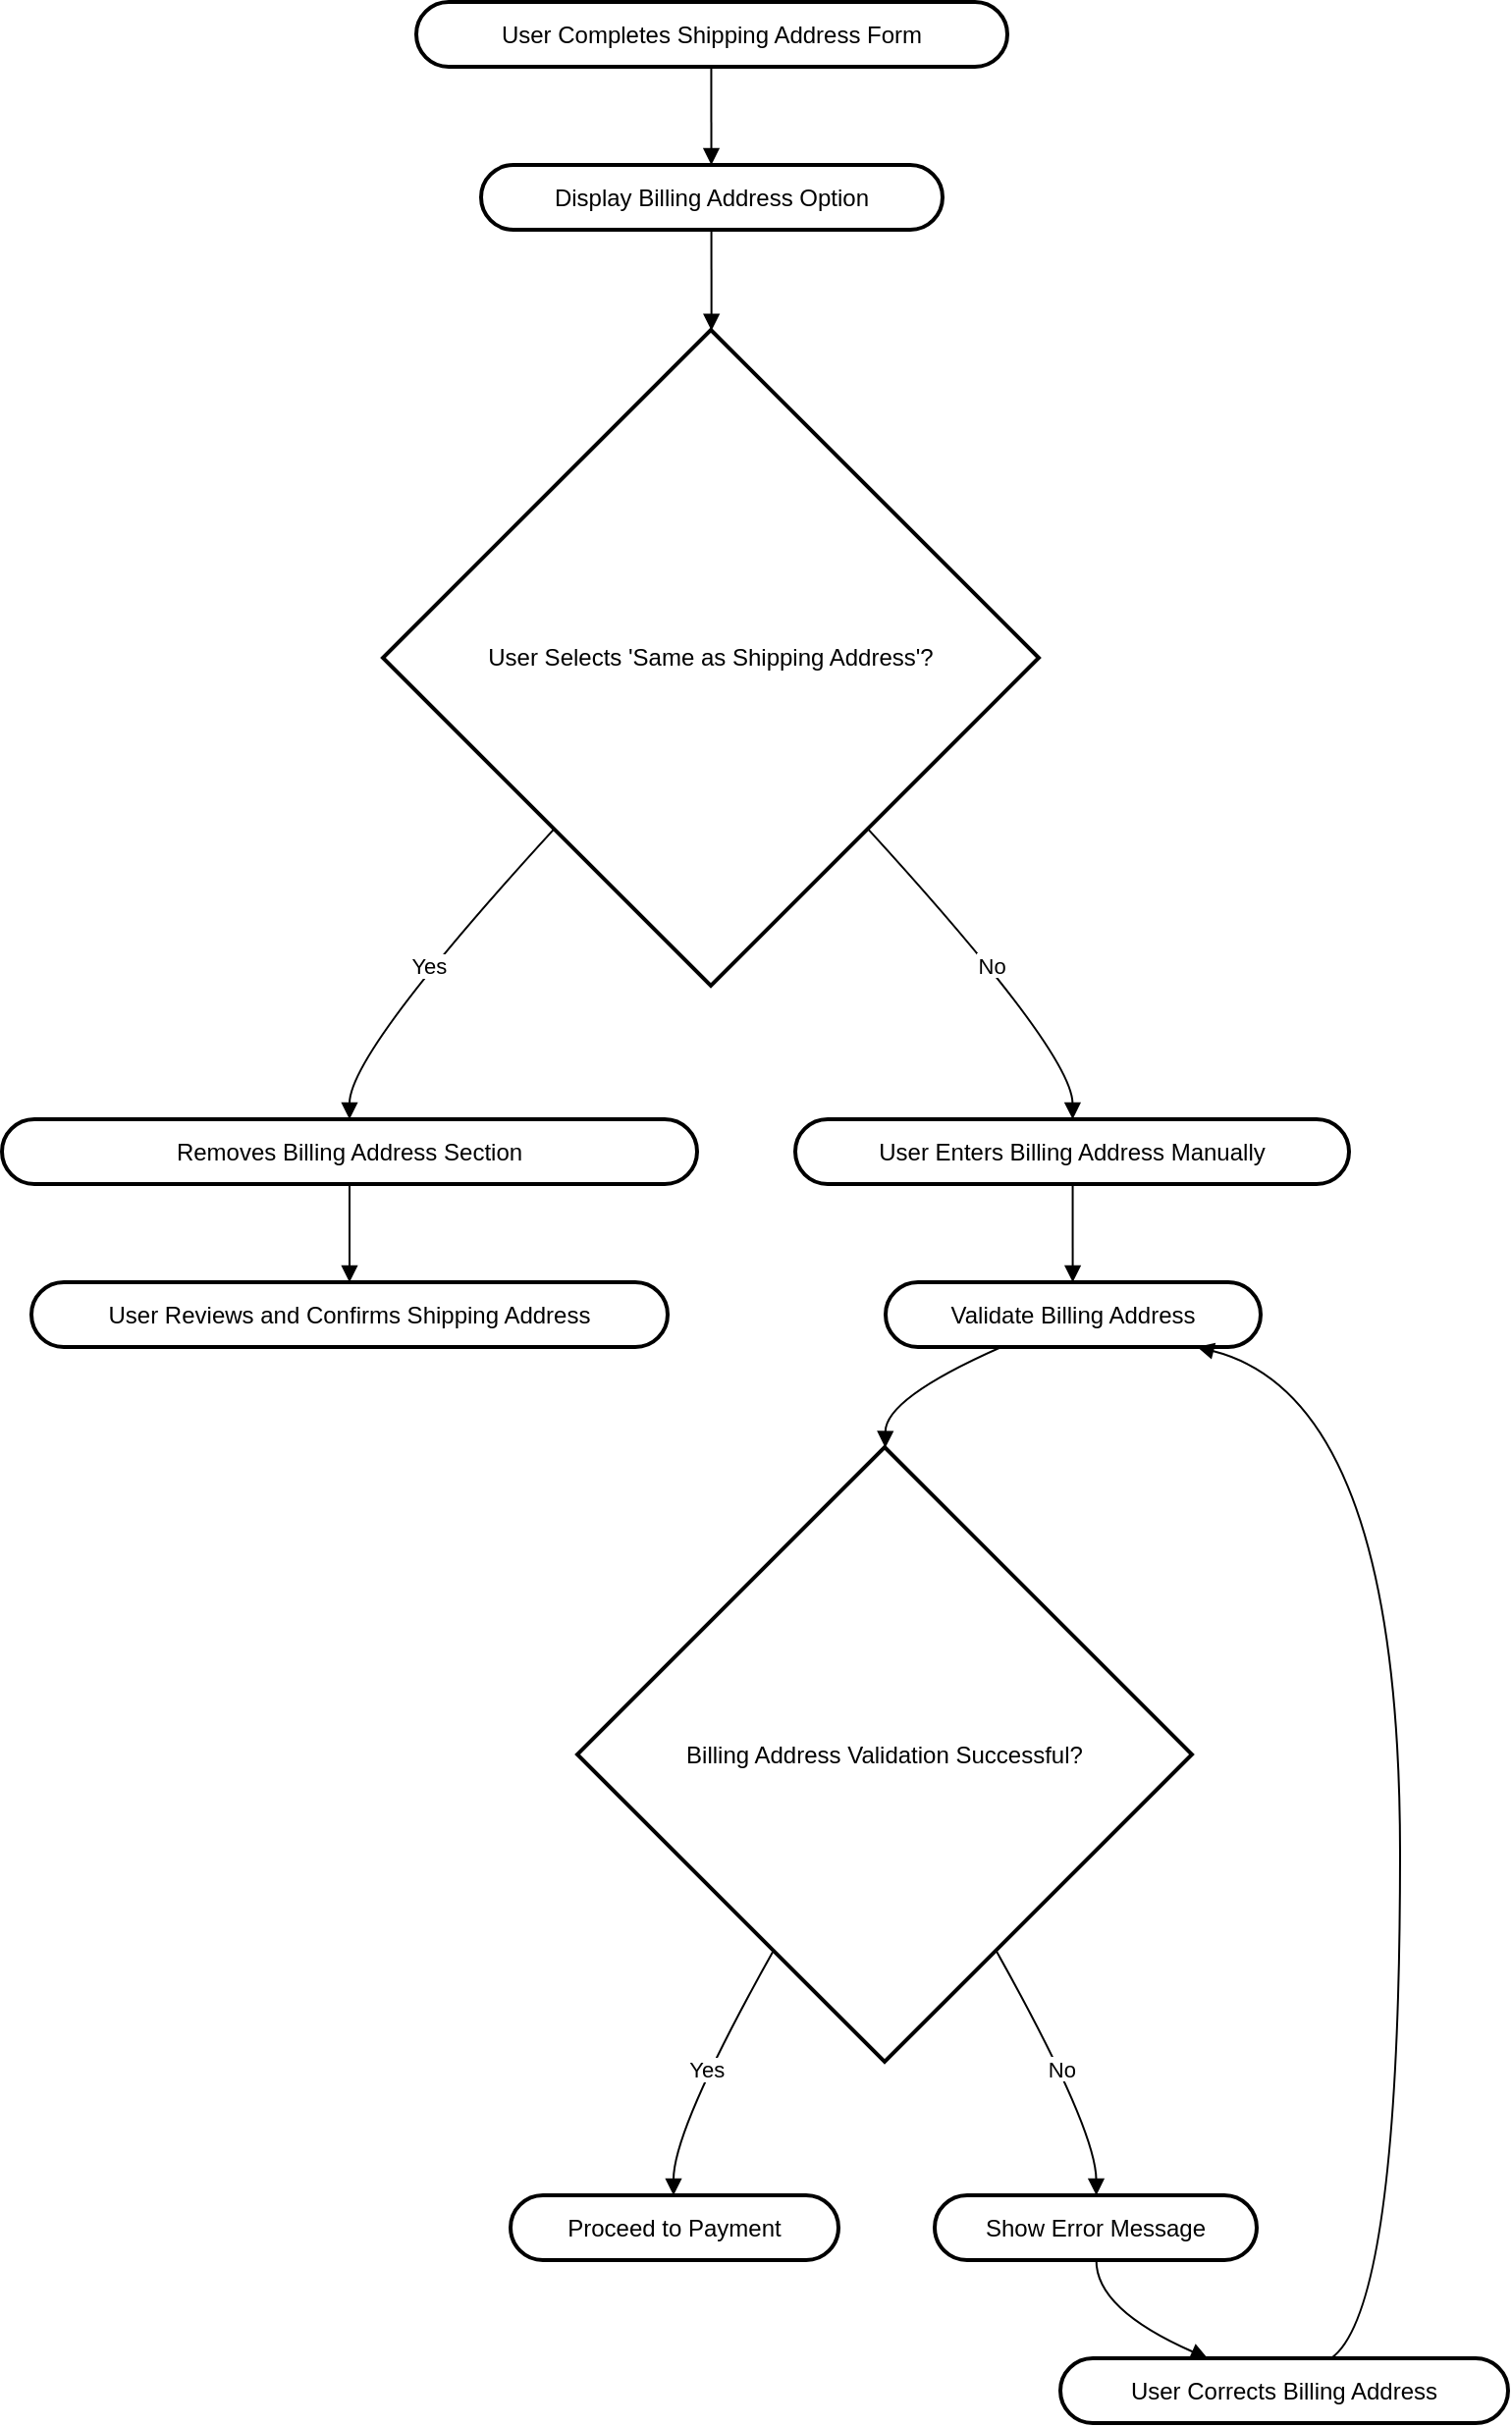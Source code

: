 <mxfile version="24.4.14" type="device">
  <diagram name="Page-1" id="q3X_SAjCmnZSTNGDZ6Px">
    <mxGraphModel dx="36" dy="15" grid="1" gridSize="10" guides="1" tooltips="1" connect="1" arrows="1" fold="1" page="1" pageScale="1" pageWidth="850" pageHeight="1100" math="0" shadow="0">
      <root>
        <mxCell id="0" />
        <mxCell id="1" parent="0" />
        <mxCell id="jXaAcx5OW9A8PkTLRBVf-1" value="User Completes Shipping Address Form" style="rounded=1;whiteSpace=wrap;arcSize=50;strokeWidth=2;" vertex="1" parent="1">
          <mxGeometry x="231" y="20" width="301" height="33" as="geometry" />
        </mxCell>
        <mxCell id="jXaAcx5OW9A8PkTLRBVf-2" value="Display Billing Address Option" style="rounded=1;whiteSpace=wrap;arcSize=50;strokeWidth=2;" vertex="1" parent="1">
          <mxGeometry x="264" y="103" width="235" height="33" as="geometry" />
        </mxCell>
        <mxCell id="jXaAcx5OW9A8PkTLRBVf-3" value="User Selects &#39;Same as Shipping Address&#39;?" style="rhombus;strokeWidth=2;whiteSpace=wrap;" vertex="1" parent="1">
          <mxGeometry x="214" y="187" width="334" height="334" as="geometry" />
        </mxCell>
        <mxCell id="jXaAcx5OW9A8PkTLRBVf-4" value="Removes Billing Address Section" style="rounded=1;whiteSpace=wrap;arcSize=50;strokeWidth=2;" vertex="1" parent="1">
          <mxGeometry x="20" y="589" width="354" height="33" as="geometry" />
        </mxCell>
        <mxCell id="jXaAcx5OW9A8PkTLRBVf-5" value="User Reviews and Confirms Shipping Address" style="rounded=1;whiteSpace=wrap;arcSize=50;strokeWidth=2;" vertex="1" parent="1">
          <mxGeometry x="35" y="672" width="324" height="33" as="geometry" />
        </mxCell>
        <mxCell id="jXaAcx5OW9A8PkTLRBVf-6" value="User Enters Billing Address Manually" style="rounded=1;whiteSpace=wrap;arcSize=50;strokeWidth=2;" vertex="1" parent="1">
          <mxGeometry x="424" y="589" width="282" height="33" as="geometry" />
        </mxCell>
        <mxCell id="jXaAcx5OW9A8PkTLRBVf-7" value="Validate Billing Address" style="rounded=1;whiteSpace=wrap;arcSize=50;strokeWidth=2;" vertex="1" parent="1">
          <mxGeometry x="470" y="672" width="191" height="33" as="geometry" />
        </mxCell>
        <mxCell id="jXaAcx5OW9A8PkTLRBVf-8" value="Billing Address Validation Successful?" style="rhombus;strokeWidth=2;whiteSpace=wrap;" vertex="1" parent="1">
          <mxGeometry x="313" y="756" width="313" height="313" as="geometry" />
        </mxCell>
        <mxCell id="jXaAcx5OW9A8PkTLRBVf-9" value="Proceed to Payment" style="rounded=1;whiteSpace=wrap;arcSize=50;strokeWidth=2;" vertex="1" parent="1">
          <mxGeometry x="279" y="1137" width="167" height="33" as="geometry" />
        </mxCell>
        <mxCell id="jXaAcx5OW9A8PkTLRBVf-10" value="Show Error Message" style="rounded=1;whiteSpace=wrap;arcSize=50;strokeWidth=2;" vertex="1" parent="1">
          <mxGeometry x="495" y="1137" width="164" height="33" as="geometry" />
        </mxCell>
        <mxCell id="jXaAcx5OW9A8PkTLRBVf-11" value="User Corrects Billing Address" style="rounded=1;whiteSpace=wrap;arcSize=50;strokeWidth=2;" vertex="1" parent="1">
          <mxGeometry x="559" y="1220" width="228" height="33" as="geometry" />
        </mxCell>
        <mxCell id="jXaAcx5OW9A8PkTLRBVf-12" value="" style="curved=1;startArrow=none;endArrow=block;exitX=0.499;exitY=1.012;entryX=0.499;entryY=0.012;rounded=0;" edge="1" parent="1" source="jXaAcx5OW9A8PkTLRBVf-1" target="jXaAcx5OW9A8PkTLRBVf-2">
          <mxGeometry relative="1" as="geometry">
            <Array as="points" />
          </mxGeometry>
        </mxCell>
        <mxCell id="jXaAcx5OW9A8PkTLRBVf-13" value="" style="curved=1;startArrow=none;endArrow=block;exitX=0.499;exitY=1.024;entryX=0.501;entryY=-0.001;rounded=0;" edge="1" parent="1" source="jXaAcx5OW9A8PkTLRBVf-2" target="jXaAcx5OW9A8PkTLRBVf-3">
          <mxGeometry relative="1" as="geometry">
            <Array as="points" />
          </mxGeometry>
        </mxCell>
        <mxCell id="jXaAcx5OW9A8PkTLRBVf-14" value="Yes" style="curved=1;startArrow=none;endArrow=block;exitX=0.043;exitY=0.999;entryX=0.5;entryY=0.002;rounded=0;" edge="1" parent="1" source="jXaAcx5OW9A8PkTLRBVf-3" target="jXaAcx5OW9A8PkTLRBVf-4">
          <mxGeometry relative="1" as="geometry">
            <Array as="points">
              <mxPoint x="197" y="555" />
            </Array>
          </mxGeometry>
        </mxCell>
        <mxCell id="jXaAcx5OW9A8PkTLRBVf-15" value="" style="curved=1;startArrow=none;endArrow=block;exitX=0.5;exitY=1.014;entryX=0.5;entryY=0.014;rounded=0;" edge="1" parent="1" source="jXaAcx5OW9A8PkTLRBVf-4" target="jXaAcx5OW9A8PkTLRBVf-5">
          <mxGeometry relative="1" as="geometry">
            <Array as="points" />
          </mxGeometry>
        </mxCell>
        <mxCell id="jXaAcx5OW9A8PkTLRBVf-16" value="No" style="curved=1;startArrow=none;endArrow=block;exitX=0.958;exitY=0.999;entryX=0.501;entryY=0.002;rounded=0;" edge="1" parent="1" source="jXaAcx5OW9A8PkTLRBVf-3" target="jXaAcx5OW9A8PkTLRBVf-6">
          <mxGeometry relative="1" as="geometry">
            <Array as="points">
              <mxPoint x="565" y="555" />
            </Array>
          </mxGeometry>
        </mxCell>
        <mxCell id="jXaAcx5OW9A8PkTLRBVf-17" value="" style="curved=1;startArrow=none;endArrow=block;exitX=0.501;exitY=1.014;entryX=0.499;entryY=0.014;rounded=0;" edge="1" parent="1" source="jXaAcx5OW9A8PkTLRBVf-6" target="jXaAcx5OW9A8PkTLRBVf-7">
          <mxGeometry relative="1" as="geometry">
            <Array as="points" />
          </mxGeometry>
        </mxCell>
        <mxCell id="jXaAcx5OW9A8PkTLRBVf-18" value="" style="curved=1;startArrow=none;endArrow=block;exitX=0.299;exitY=1.026;entryX=0.501;entryY=-0.0;rounded=0;" edge="1" parent="1" source="jXaAcx5OW9A8PkTLRBVf-7" target="jXaAcx5OW9A8PkTLRBVf-8">
          <mxGeometry relative="1" as="geometry">
            <Array as="points">
              <mxPoint x="470" y="731" />
            </Array>
          </mxGeometry>
        </mxCell>
        <mxCell id="jXaAcx5OW9A8PkTLRBVf-19" value="Yes" style="curved=1;startArrow=none;endArrow=block;exitX=0.218;exitY=0.998;entryX=0.497;entryY=-0.003;rounded=0;" edge="1" parent="1" source="jXaAcx5OW9A8PkTLRBVf-8" target="jXaAcx5OW9A8PkTLRBVf-9">
          <mxGeometry relative="1" as="geometry">
            <Array as="points">
              <mxPoint x="362" y="1103" />
            </Array>
          </mxGeometry>
        </mxCell>
        <mxCell id="jXaAcx5OW9A8PkTLRBVf-20" value="No" style="curved=1;startArrow=none;endArrow=block;exitX=0.783;exitY=0.998;entryX=0.502;entryY=-0.003;rounded=0;" edge="1" parent="1" source="jXaAcx5OW9A8PkTLRBVf-8" target="jXaAcx5OW9A8PkTLRBVf-10">
          <mxGeometry relative="1" as="geometry">
            <Array as="points">
              <mxPoint x="577" y="1103" />
            </Array>
          </mxGeometry>
        </mxCell>
        <mxCell id="jXaAcx5OW9A8PkTLRBVf-21" value="" style="curved=1;startArrow=none;endArrow=block;exitX=0.502;exitY=1.009;entryX=0.332;entryY=0.009;rounded=0;" edge="1" parent="1" source="jXaAcx5OW9A8PkTLRBVf-10" target="jXaAcx5OW9A8PkTLRBVf-11">
          <mxGeometry relative="1" as="geometry">
            <Array as="points">
              <mxPoint x="577" y="1195" />
            </Array>
          </mxGeometry>
        </mxCell>
        <mxCell id="jXaAcx5OW9A8PkTLRBVf-22" value="" style="curved=1;startArrow=none;endArrow=block;exitX=0.603;exitY=0.009;entryX=0.848;entryY=1.026;rounded=0;" edge="1" parent="1" source="jXaAcx5OW9A8PkTLRBVf-11" target="jXaAcx5OW9A8PkTLRBVf-7">
          <mxGeometry relative="1" as="geometry">
            <Array as="points">
              <mxPoint x="732" y="1195" />
              <mxPoint x="732" y="731" />
            </Array>
          </mxGeometry>
        </mxCell>
      </root>
    </mxGraphModel>
  </diagram>
</mxfile>
